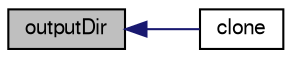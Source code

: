 digraph "outputDir"
{
  bgcolor="transparent";
  edge [fontname="FreeSans",fontsize="10",labelfontname="FreeSans",labelfontsize="10"];
  node [fontname="FreeSans",fontsize="10",shape=record];
  rankdir="LR";
  Node159 [label="outputDir",height=0.2,width=0.4,color="black", fillcolor="grey75", style="filled", fontcolor="black"];
  Node159 -> Node160 [dir="back",color="midnightblue",fontsize="10",style="solid",fontname="FreeSans"];
  Node160 [label="clone",height=0.2,width=0.4,color="black",URL="$a23970.html#ac06f60505978b74330f728e176449866",tooltip="Construct and return a clone. "];
}
